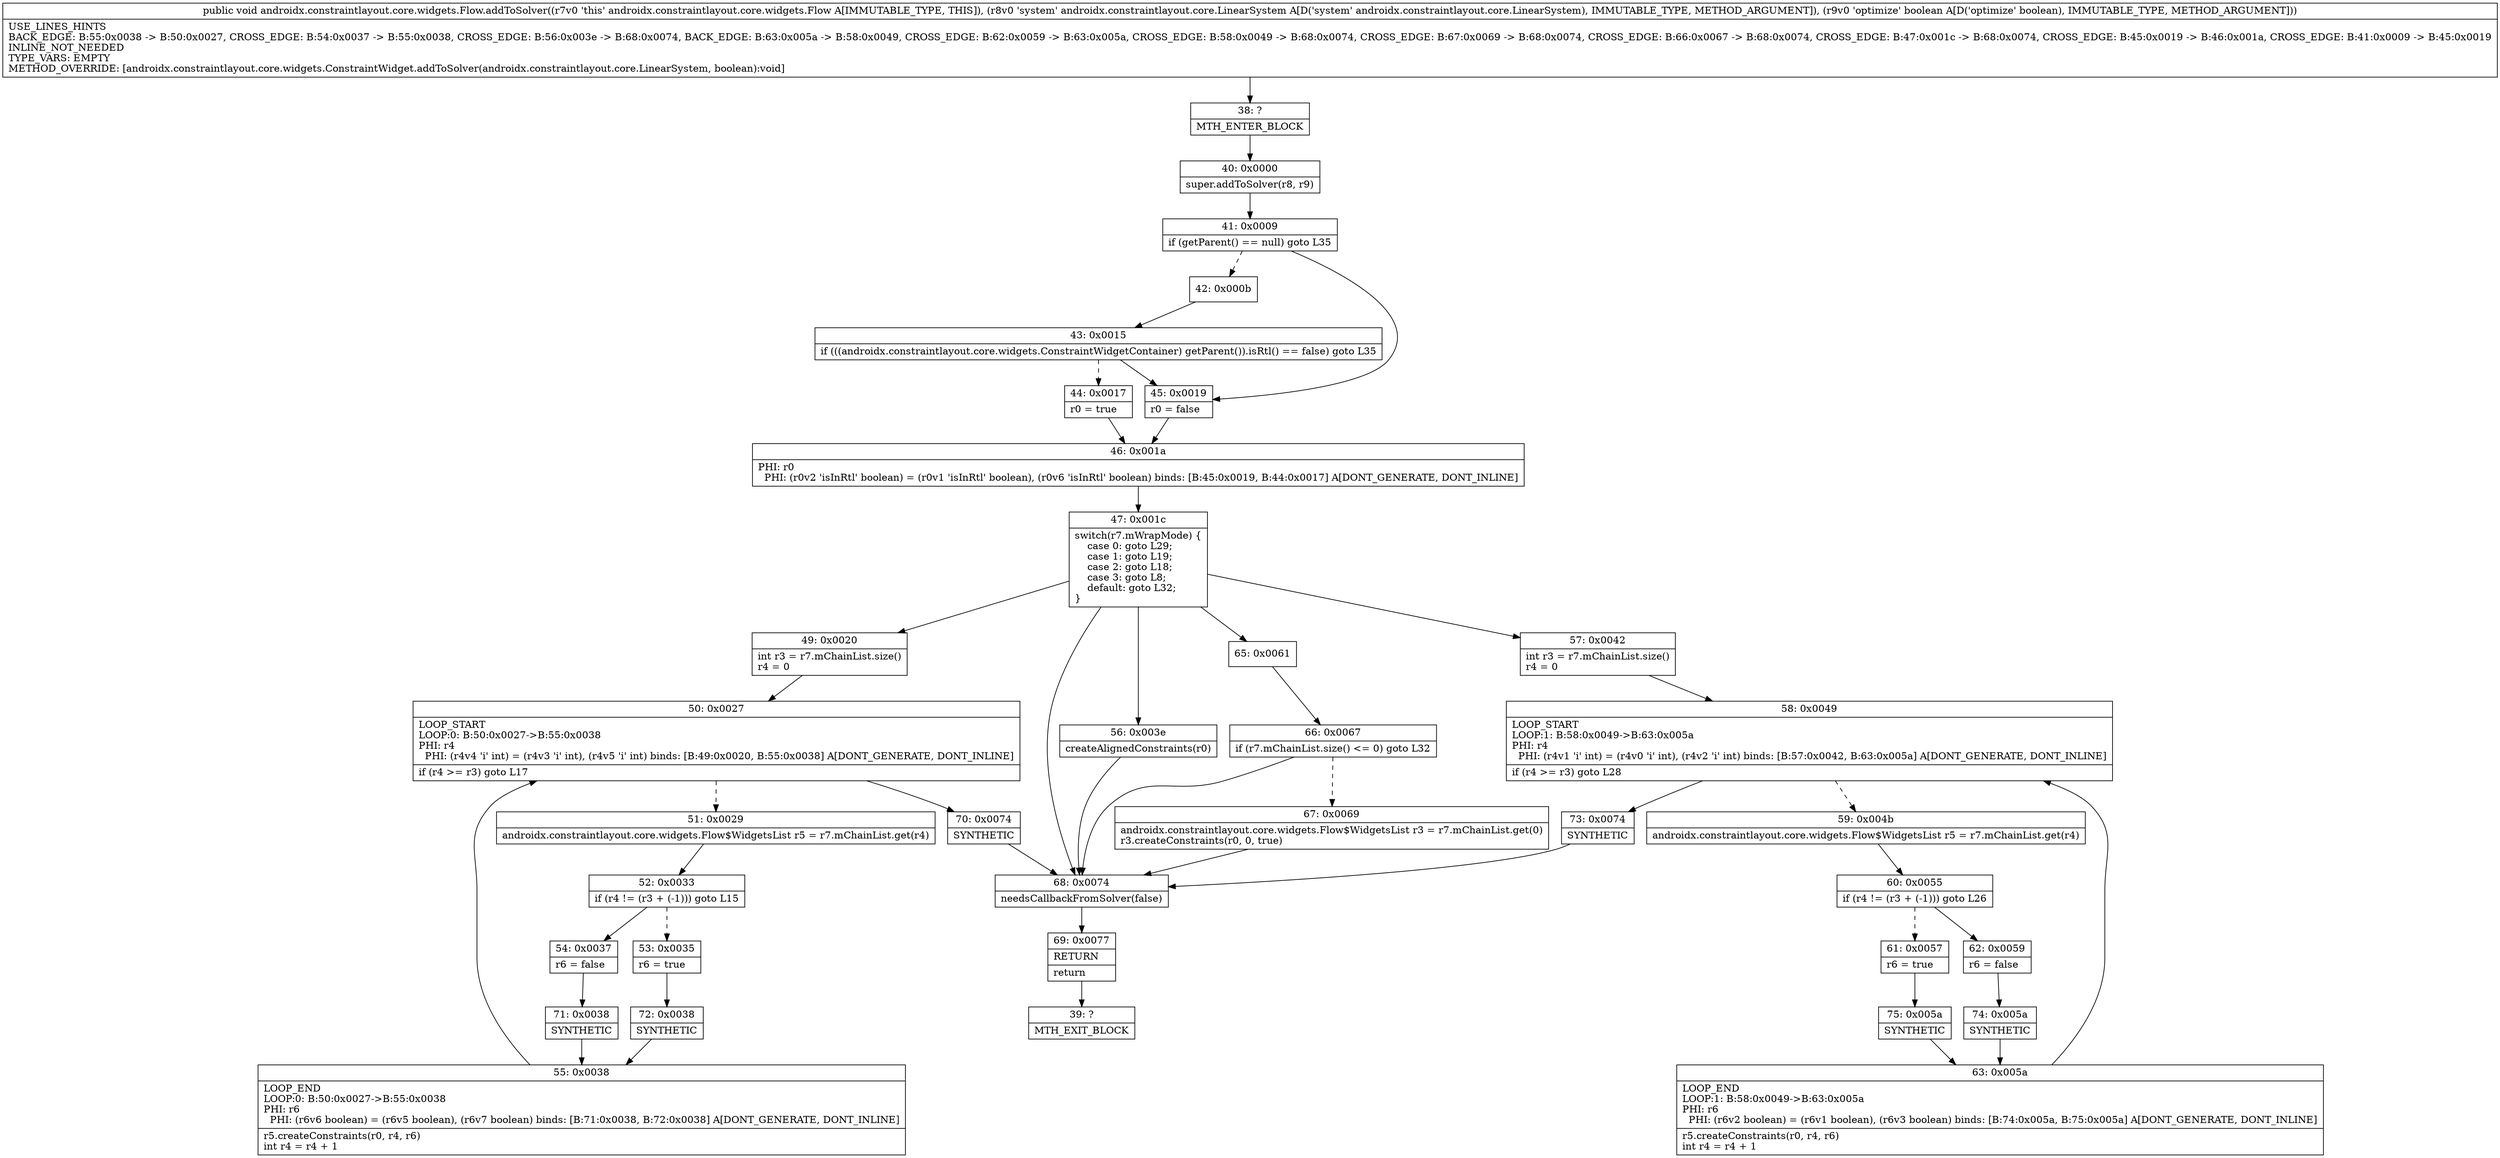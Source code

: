 digraph "CFG forandroidx.constraintlayout.core.widgets.Flow.addToSolver(Landroidx\/constraintlayout\/core\/LinearSystem;Z)V" {
Node_38 [shape=record,label="{38\:\ ?|MTH_ENTER_BLOCK\l}"];
Node_40 [shape=record,label="{40\:\ 0x0000|super.addToSolver(r8, r9)\l}"];
Node_41 [shape=record,label="{41\:\ 0x0009|if (getParent() == null) goto L35\l}"];
Node_42 [shape=record,label="{42\:\ 0x000b}"];
Node_43 [shape=record,label="{43\:\ 0x0015|if (((androidx.constraintlayout.core.widgets.ConstraintWidgetContainer) getParent()).isRtl() == false) goto L35\l}"];
Node_44 [shape=record,label="{44\:\ 0x0017|r0 = true\l}"];
Node_46 [shape=record,label="{46\:\ 0x001a|PHI: r0 \l  PHI: (r0v2 'isInRtl' boolean) = (r0v1 'isInRtl' boolean), (r0v6 'isInRtl' boolean) binds: [B:45:0x0019, B:44:0x0017] A[DONT_GENERATE, DONT_INLINE]\l}"];
Node_47 [shape=record,label="{47\:\ 0x001c|switch(r7.mWrapMode) \{\l    case 0: goto L29;\l    case 1: goto L19;\l    case 2: goto L18;\l    case 3: goto L8;\l    default: goto L32;\l\}\l}"];
Node_49 [shape=record,label="{49\:\ 0x0020|int r3 = r7.mChainList.size()\lr4 = 0\l}"];
Node_50 [shape=record,label="{50\:\ 0x0027|LOOP_START\lLOOP:0: B:50:0x0027\-\>B:55:0x0038\lPHI: r4 \l  PHI: (r4v4 'i' int) = (r4v3 'i' int), (r4v5 'i' int) binds: [B:49:0x0020, B:55:0x0038] A[DONT_GENERATE, DONT_INLINE]\l|if (r4 \>= r3) goto L17\l}"];
Node_51 [shape=record,label="{51\:\ 0x0029|androidx.constraintlayout.core.widgets.Flow$WidgetsList r5 = r7.mChainList.get(r4)\l}"];
Node_52 [shape=record,label="{52\:\ 0x0033|if (r4 != (r3 + (\-1))) goto L15\l}"];
Node_53 [shape=record,label="{53\:\ 0x0035|r6 = true\l}"];
Node_72 [shape=record,label="{72\:\ 0x0038|SYNTHETIC\l}"];
Node_55 [shape=record,label="{55\:\ 0x0038|LOOP_END\lLOOP:0: B:50:0x0027\-\>B:55:0x0038\lPHI: r6 \l  PHI: (r6v6 boolean) = (r6v5 boolean), (r6v7 boolean) binds: [B:71:0x0038, B:72:0x0038] A[DONT_GENERATE, DONT_INLINE]\l|r5.createConstraints(r0, r4, r6)\lint r4 = r4 + 1\l}"];
Node_54 [shape=record,label="{54\:\ 0x0037|r6 = false\l}"];
Node_71 [shape=record,label="{71\:\ 0x0038|SYNTHETIC\l}"];
Node_70 [shape=record,label="{70\:\ 0x0074|SYNTHETIC\l}"];
Node_56 [shape=record,label="{56\:\ 0x003e|createAlignedConstraints(r0)\l}"];
Node_57 [shape=record,label="{57\:\ 0x0042|int r3 = r7.mChainList.size()\lr4 = 0\l}"];
Node_58 [shape=record,label="{58\:\ 0x0049|LOOP_START\lLOOP:1: B:58:0x0049\-\>B:63:0x005a\lPHI: r4 \l  PHI: (r4v1 'i' int) = (r4v0 'i' int), (r4v2 'i' int) binds: [B:57:0x0042, B:63:0x005a] A[DONT_GENERATE, DONT_INLINE]\l|if (r4 \>= r3) goto L28\l}"];
Node_59 [shape=record,label="{59\:\ 0x004b|androidx.constraintlayout.core.widgets.Flow$WidgetsList r5 = r7.mChainList.get(r4)\l}"];
Node_60 [shape=record,label="{60\:\ 0x0055|if (r4 != (r3 + (\-1))) goto L26\l}"];
Node_61 [shape=record,label="{61\:\ 0x0057|r6 = true\l}"];
Node_75 [shape=record,label="{75\:\ 0x005a|SYNTHETIC\l}"];
Node_63 [shape=record,label="{63\:\ 0x005a|LOOP_END\lLOOP:1: B:58:0x0049\-\>B:63:0x005a\lPHI: r6 \l  PHI: (r6v2 boolean) = (r6v1 boolean), (r6v3 boolean) binds: [B:74:0x005a, B:75:0x005a] A[DONT_GENERATE, DONT_INLINE]\l|r5.createConstraints(r0, r4, r6)\lint r4 = r4 + 1\l}"];
Node_62 [shape=record,label="{62\:\ 0x0059|r6 = false\l}"];
Node_74 [shape=record,label="{74\:\ 0x005a|SYNTHETIC\l}"];
Node_73 [shape=record,label="{73\:\ 0x0074|SYNTHETIC\l}"];
Node_65 [shape=record,label="{65\:\ 0x0061}"];
Node_66 [shape=record,label="{66\:\ 0x0067|if (r7.mChainList.size() \<= 0) goto L32\l}"];
Node_67 [shape=record,label="{67\:\ 0x0069|androidx.constraintlayout.core.widgets.Flow$WidgetsList r3 = r7.mChainList.get(0)\lr3.createConstraints(r0, 0, true)\l}"];
Node_68 [shape=record,label="{68\:\ 0x0074|needsCallbackFromSolver(false)\l}"];
Node_69 [shape=record,label="{69\:\ 0x0077|RETURN\l|return\l}"];
Node_39 [shape=record,label="{39\:\ ?|MTH_EXIT_BLOCK\l}"];
Node_45 [shape=record,label="{45\:\ 0x0019|r0 = false\l}"];
MethodNode[shape=record,label="{public void androidx.constraintlayout.core.widgets.Flow.addToSolver((r7v0 'this' androidx.constraintlayout.core.widgets.Flow A[IMMUTABLE_TYPE, THIS]), (r8v0 'system' androidx.constraintlayout.core.LinearSystem A[D('system' androidx.constraintlayout.core.LinearSystem), IMMUTABLE_TYPE, METHOD_ARGUMENT]), (r9v0 'optimize' boolean A[D('optimize' boolean), IMMUTABLE_TYPE, METHOD_ARGUMENT]))  | USE_LINES_HINTS\lBACK_EDGE: B:55:0x0038 \-\> B:50:0x0027, CROSS_EDGE: B:54:0x0037 \-\> B:55:0x0038, CROSS_EDGE: B:56:0x003e \-\> B:68:0x0074, BACK_EDGE: B:63:0x005a \-\> B:58:0x0049, CROSS_EDGE: B:62:0x0059 \-\> B:63:0x005a, CROSS_EDGE: B:58:0x0049 \-\> B:68:0x0074, CROSS_EDGE: B:67:0x0069 \-\> B:68:0x0074, CROSS_EDGE: B:66:0x0067 \-\> B:68:0x0074, CROSS_EDGE: B:47:0x001c \-\> B:68:0x0074, CROSS_EDGE: B:45:0x0019 \-\> B:46:0x001a, CROSS_EDGE: B:41:0x0009 \-\> B:45:0x0019\lINLINE_NOT_NEEDED\lTYPE_VARS: EMPTY\lMETHOD_OVERRIDE: [androidx.constraintlayout.core.widgets.ConstraintWidget.addToSolver(androidx.constraintlayout.core.LinearSystem, boolean):void]\l}"];
MethodNode -> Node_38;Node_38 -> Node_40;
Node_40 -> Node_41;
Node_41 -> Node_42[style=dashed];
Node_41 -> Node_45;
Node_42 -> Node_43;
Node_43 -> Node_44[style=dashed];
Node_43 -> Node_45;
Node_44 -> Node_46;
Node_46 -> Node_47;
Node_47 -> Node_49;
Node_47 -> Node_56;
Node_47 -> Node_57;
Node_47 -> Node_65;
Node_47 -> Node_68;
Node_49 -> Node_50;
Node_50 -> Node_51[style=dashed];
Node_50 -> Node_70;
Node_51 -> Node_52;
Node_52 -> Node_53[style=dashed];
Node_52 -> Node_54;
Node_53 -> Node_72;
Node_72 -> Node_55;
Node_55 -> Node_50;
Node_54 -> Node_71;
Node_71 -> Node_55;
Node_70 -> Node_68;
Node_56 -> Node_68;
Node_57 -> Node_58;
Node_58 -> Node_59[style=dashed];
Node_58 -> Node_73;
Node_59 -> Node_60;
Node_60 -> Node_61[style=dashed];
Node_60 -> Node_62;
Node_61 -> Node_75;
Node_75 -> Node_63;
Node_63 -> Node_58;
Node_62 -> Node_74;
Node_74 -> Node_63;
Node_73 -> Node_68;
Node_65 -> Node_66;
Node_66 -> Node_67[style=dashed];
Node_66 -> Node_68;
Node_67 -> Node_68;
Node_68 -> Node_69;
Node_69 -> Node_39;
Node_45 -> Node_46;
}

